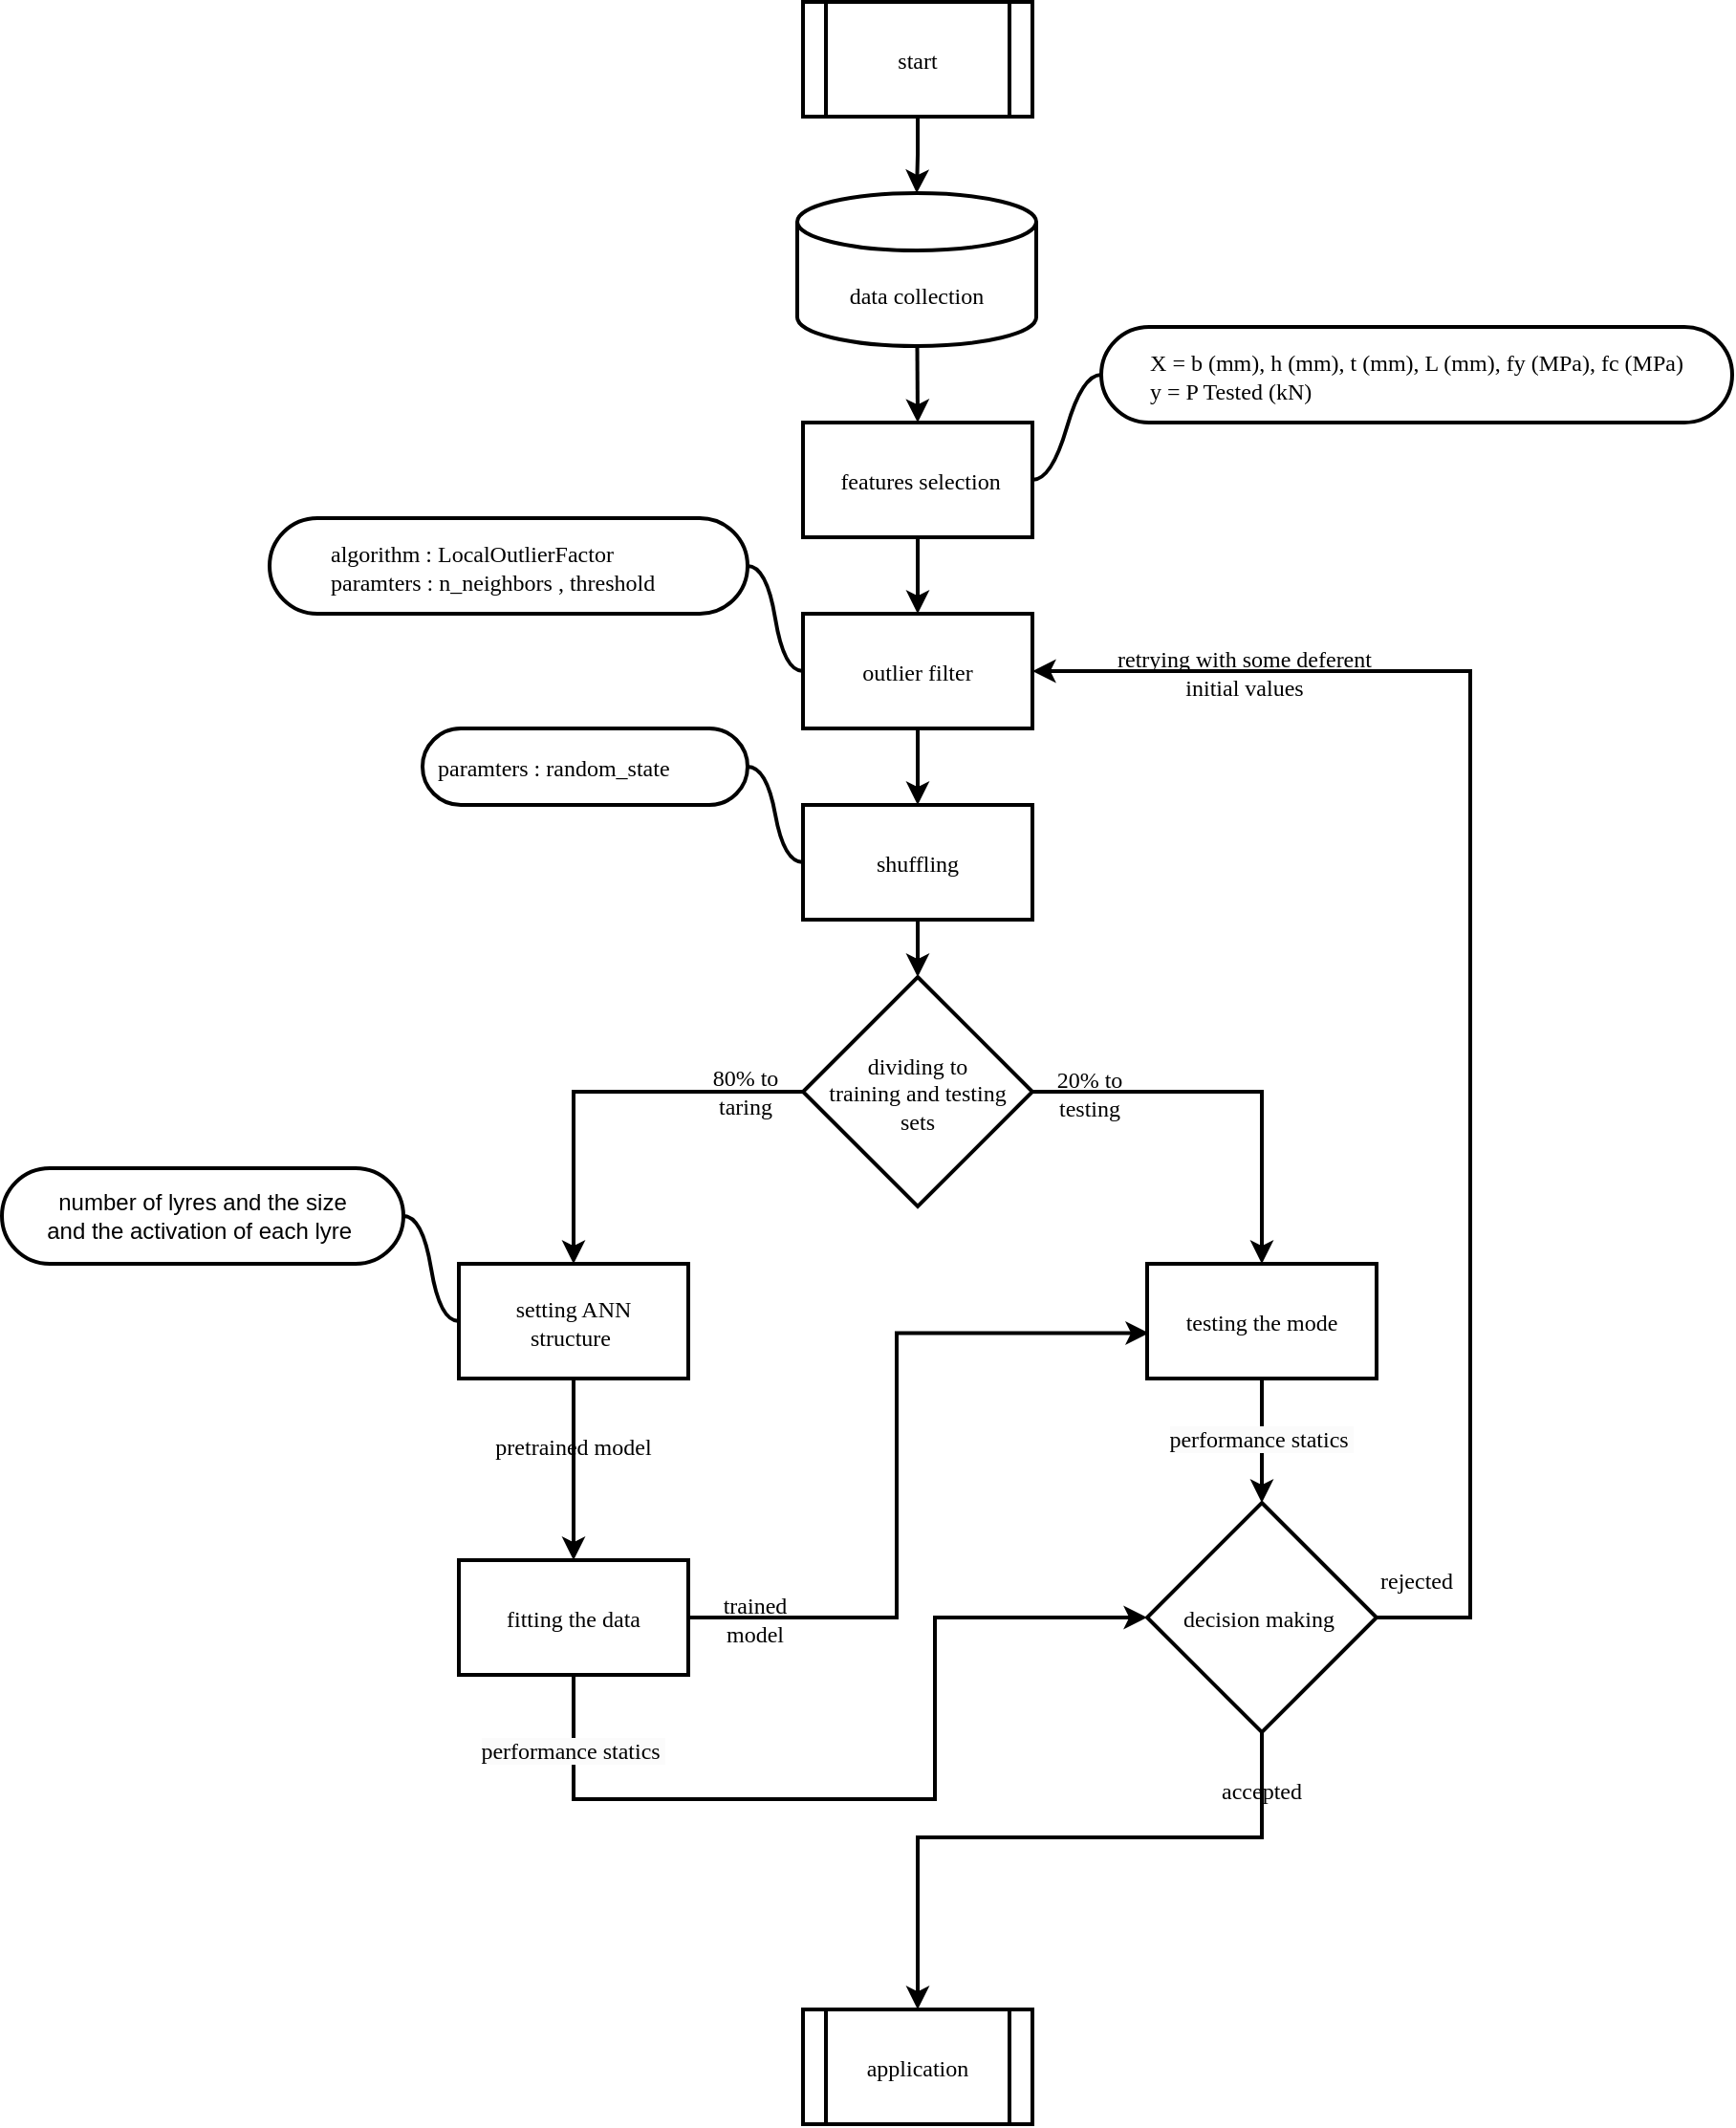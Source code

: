 <mxfile version="23.1.5" type="github">
  <diagram id="C5RBs43oDa-KdzZeNtuy" name="Page-1">
    <mxGraphModel dx="1685" dy="746" grid="1" gridSize="10" guides="1" tooltips="1" connect="1" arrows="1" fold="1" page="1" pageScale="1" pageWidth="1169" pageHeight="1654" math="0" shadow="0">
      <root>
        <mxCell id="WIyWlLk6GJQsqaUBKTNV-0" />
        <mxCell id="WIyWlLk6GJQsqaUBKTNV-1" parent="WIyWlLk6GJQsqaUBKTNV-0" />
        <mxCell id="g3-n2oAxiO13UJBlfTeH-2" value="&amp;nbsp;features selection" style="rounded=0;whiteSpace=wrap;html=1;strokeWidth=2;fontFamily=Times New Roman;spacing=8;spacingTop=2;snapToPoint=0;fixDash=0;editable=1;movable=1;resizable=1;rotatable=1;deletable=1;locked=0;connectable=1;backgroundOutline=0;comic=0;shadow=0;" parent="WIyWlLk6GJQsqaUBKTNV-1" vertex="1">
          <mxGeometry x="551" y="420" width="120" height="60" as="geometry" />
        </mxCell>
        <mxCell id="g3-n2oAxiO13UJBlfTeH-3" value="data collection" style="shape=cylinder3;whiteSpace=wrap;html=1;boundedLbl=1;backgroundOutline=0;size=15;strokeWidth=2;fontFamily=Times New Roman;spacing=8;spacingTop=2;snapToPoint=0;fixDash=0;editable=1;movable=1;resizable=1;rotatable=1;deletable=1;locked=0;connectable=1;comic=0;shadow=0;" parent="WIyWlLk6GJQsqaUBKTNV-1" vertex="1">
          <mxGeometry x="548" y="300" width="125" height="80" as="geometry" />
        </mxCell>
        <mxCell id="g3-n2oAxiO13UJBlfTeH-4" value="outlier filter" style="rounded=0;whiteSpace=wrap;html=1;strokeWidth=2;fontFamily=Times New Roman;spacing=8;spacingTop=2;snapToPoint=0;fixDash=0;editable=1;movable=1;resizable=1;rotatable=1;deletable=1;locked=0;connectable=1;backgroundOutline=0;comic=0;shadow=0;" parent="WIyWlLk6GJQsqaUBKTNV-1" vertex="1">
          <mxGeometry x="551" y="520" width="120" height="60" as="geometry" />
        </mxCell>
        <mxCell id="g3-n2oAxiO13UJBlfTeH-14" value="" style="edgeStyle=orthogonalEdgeStyle;rounded=0;orthogonalLoop=1;jettySize=auto;html=1;strokeWidth=2;fontFamily=Times New Roman;spacing=8;spacingTop=2;snapToPoint=0;fixDash=0;editable=1;movable=1;resizable=1;rotatable=1;deletable=1;locked=0;connectable=1;backgroundOutline=0;comic=0;shadow=0;" parent="WIyWlLk6GJQsqaUBKTNV-1" source="g3-n2oAxiO13UJBlfTeH-5" target="g3-n2oAxiO13UJBlfTeH-10" edge="1">
          <mxGeometry relative="1" as="geometry" />
        </mxCell>
        <mxCell id="g3-n2oAxiO13UJBlfTeH-5" value="shuffling" style="rounded=0;whiteSpace=wrap;html=1;strokeWidth=2;fontFamily=Times New Roman;spacing=8;spacingTop=2;snapToPoint=0;fixDash=0;editable=1;movable=1;resizable=1;rotatable=1;deletable=1;locked=0;connectable=1;backgroundOutline=0;comic=0;shadow=0;" parent="WIyWlLk6GJQsqaUBKTNV-1" vertex="1">
          <mxGeometry x="551" y="620" width="120" height="60" as="geometry" />
        </mxCell>
        <mxCell id="g3-n2oAxiO13UJBlfTeH-6" value="" style="endArrow=classic;html=1;rounded=0;entryX=0.5;entryY=0;entryDx=0;entryDy=0;strokeWidth=2;fontFamily=Times New Roman;spacing=8;spacingTop=2;snapToPoint=0;fixDash=0;editable=1;movable=1;resizable=1;rotatable=1;deletable=1;locked=0;connectable=1;backgroundOutline=0;comic=0;shadow=0;" parent="WIyWlLk6GJQsqaUBKTNV-1" source="g3-n2oAxiO13UJBlfTeH-3" target="g3-n2oAxiO13UJBlfTeH-2" edge="1">
          <mxGeometry width="50" height="50" relative="1" as="geometry">
            <mxPoint x="491" y="600" as="sourcePoint" />
            <mxPoint x="541" y="550" as="targetPoint" />
          </mxGeometry>
        </mxCell>
        <mxCell id="g3-n2oAxiO13UJBlfTeH-7" value="" style="endArrow=classic;html=1;rounded=0;entryX=0.5;entryY=0;entryDx=0;entryDy=0;strokeWidth=2;fontFamily=Times New Roman;spacing=8;spacingTop=2;snapToPoint=0;fixDash=0;editable=1;movable=1;resizable=1;rotatable=1;deletable=1;locked=0;connectable=1;backgroundOutline=0;comic=0;shadow=0;" parent="WIyWlLk6GJQsqaUBKTNV-1" source="g3-n2oAxiO13UJBlfTeH-2" target="g3-n2oAxiO13UJBlfTeH-4" edge="1">
          <mxGeometry width="50" height="50" relative="1" as="geometry">
            <mxPoint x="351" y="550" as="sourcePoint" />
            <mxPoint x="401" y="500" as="targetPoint" />
          </mxGeometry>
        </mxCell>
        <mxCell id="g3-n2oAxiO13UJBlfTeH-8" value="" style="endArrow=classic;html=1;rounded=0;entryX=0.5;entryY=0;entryDx=0;entryDy=0;exitX=0.5;exitY=1;exitDx=0;exitDy=0;strokeWidth=2;fontFamily=Times New Roman;spacing=8;spacingTop=2;snapToPoint=0;fixDash=0;editable=1;movable=1;resizable=1;rotatable=1;deletable=1;locked=0;connectable=1;backgroundOutline=0;comic=0;shadow=0;" parent="WIyWlLk6GJQsqaUBKTNV-1" source="g3-n2oAxiO13UJBlfTeH-4" target="g3-n2oAxiO13UJBlfTeH-5" edge="1">
          <mxGeometry width="50" height="50" relative="1" as="geometry">
            <mxPoint x="620" y="572" as="sourcePoint" />
            <mxPoint x="620" y="612" as="targetPoint" />
          </mxGeometry>
        </mxCell>
        <mxCell id="g3-n2oAxiO13UJBlfTeH-21" style="edgeStyle=orthogonalEdgeStyle;rounded=0;orthogonalLoop=1;jettySize=auto;html=1;entryX=0.5;entryY=0;entryDx=0;entryDy=0;strokeWidth=2;fontFamily=Times New Roman;spacing=8;spacingTop=2;snapToPoint=0;fixDash=0;editable=1;movable=1;resizable=1;rotatable=1;deletable=1;locked=0;connectable=1;backgroundOutline=0;comic=0;shadow=0;" parent="WIyWlLk6GJQsqaUBKTNV-1" source="g3-n2oAxiO13UJBlfTeH-10" target="g3-n2oAxiO13UJBlfTeH-15" edge="1">
          <mxGeometry relative="1" as="geometry" />
        </mxCell>
        <mxCell id="g3-n2oAxiO13UJBlfTeH-30" style="edgeStyle=orthogonalEdgeStyle;rounded=0;orthogonalLoop=1;jettySize=auto;html=1;entryX=0.5;entryY=0;entryDx=0;entryDy=0;strokeWidth=2;fontFamily=Times New Roman;spacing=8;spacingTop=2;snapToPoint=0;fixDash=0;editable=1;movable=1;resizable=1;rotatable=1;deletable=1;locked=0;connectable=1;backgroundOutline=0;comic=0;shadow=0;" parent="WIyWlLk6GJQsqaUBKTNV-1" source="g3-n2oAxiO13UJBlfTeH-10" target="g3-n2oAxiO13UJBlfTeH-17" edge="1">
          <mxGeometry relative="1" as="geometry" />
        </mxCell>
        <mxCell id="g3-n2oAxiO13UJBlfTeH-10" value="dividing to &lt;br&gt;training and testing sets" style="rhombus;whiteSpace=wrap;html=1;strokeWidth=2;fontFamily=Times New Roman;spacing=8;spacingTop=2;snapToPoint=0;fixDash=0;editable=1;movable=1;resizable=1;rotatable=1;deletable=1;locked=0;connectable=1;backgroundOutline=0;comic=0;shadow=0;" parent="WIyWlLk6GJQsqaUBKTNV-1" vertex="1">
          <mxGeometry x="551" y="710" width="120" height="120" as="geometry" />
        </mxCell>
        <mxCell id="g3-n2oAxiO13UJBlfTeH-11" value="20% to testing" style="text;html=1;align=center;verticalAlign=middle;whiteSpace=wrap;rounded=0;strokeWidth=2;fontFamily=Times New Roman;spacing=8;spacingTop=2;snapToPoint=0;fixDash=0;editable=1;movable=1;resizable=1;rotatable=1;deletable=1;locked=0;connectable=1;backgroundOutline=0;comic=0;shadow=0;" parent="WIyWlLk6GJQsqaUBKTNV-1" vertex="1">
          <mxGeometry x="671" y="755" width="60" height="30" as="geometry" />
        </mxCell>
        <mxCell id="g3-n2oAxiO13UJBlfTeH-12" value="80% to taring" style="text;html=1;align=center;verticalAlign=middle;whiteSpace=wrap;rounded=0;strokeWidth=2;fontFamily=Times New Roman;spacing=8;spacingTop=2;snapToPoint=0;fixDash=0;editable=1;movable=1;resizable=1;rotatable=1;deletable=1;locked=0;connectable=1;backgroundOutline=0;comic=0;shadow=0;" parent="WIyWlLk6GJQsqaUBKTNV-1" vertex="1">
          <mxGeometry x="491" y="754" width="60" height="30" as="geometry" />
        </mxCell>
        <mxCell id="g3-n2oAxiO13UJBlfTeH-22" style="edgeStyle=orthogonalEdgeStyle;rounded=0;orthogonalLoop=1;jettySize=auto;html=1;entryX=0.5;entryY=0;entryDx=0;entryDy=0;strokeWidth=2;fontFamily=Times New Roman;spacing=8;spacingTop=2;snapToPoint=0;fixDash=0;editable=1;movable=1;resizable=1;rotatable=1;deletable=1;locked=0;connectable=1;backgroundOutline=0;comic=0;shadow=0;" parent="WIyWlLk6GJQsqaUBKTNV-1" source="g3-n2oAxiO13UJBlfTeH-15" target="g3-n2oAxiO13UJBlfTeH-16" edge="1">
          <mxGeometry relative="1" as="geometry" />
        </mxCell>
        <mxCell id="g3-n2oAxiO13UJBlfTeH-15" value="setting ANN structure&amp;nbsp;" style="rounded=0;whiteSpace=wrap;html=1;strokeWidth=2;fontFamily=Times New Roman;spacing=8;spacingTop=2;snapToPoint=0;fixDash=0;editable=1;movable=1;resizable=1;rotatable=1;deletable=1;locked=0;connectable=1;backgroundOutline=0;comic=0;shadow=0;" parent="WIyWlLk6GJQsqaUBKTNV-1" vertex="1">
          <mxGeometry x="371" y="860" width="120" height="60" as="geometry" />
        </mxCell>
        <mxCell id="K5SKpRPEYrI_HWHOqMPw-5" style="edgeStyle=orthogonalEdgeStyle;rounded=0;orthogonalLoop=1;jettySize=auto;html=1;strokeWidth=2;" edge="1" parent="WIyWlLk6GJQsqaUBKTNV-1" source="g3-n2oAxiO13UJBlfTeH-16" target="g3-n2oAxiO13UJBlfTeH-20">
          <mxGeometry relative="1" as="geometry">
            <Array as="points">
              <mxPoint x="431" y="1140" />
              <mxPoint x="620" y="1140" />
              <mxPoint x="620" y="1045" />
            </Array>
          </mxGeometry>
        </mxCell>
        <mxCell id="g3-n2oAxiO13UJBlfTeH-16" value="fitting the data" style="rounded=0;whiteSpace=wrap;html=1;strokeWidth=2;fontFamily=Times New Roman;spacing=8;spacingTop=2;snapToPoint=0;fixDash=0;editable=1;movable=1;resizable=1;rotatable=1;deletable=1;locked=0;connectable=1;backgroundOutline=0;comic=0;shadow=0;" parent="WIyWlLk6GJQsqaUBKTNV-1" vertex="1">
          <mxGeometry x="371" y="1015" width="120" height="60" as="geometry" />
        </mxCell>
        <mxCell id="g3-n2oAxiO13UJBlfTeH-31" style="edgeStyle=orthogonalEdgeStyle;rounded=0;orthogonalLoop=1;jettySize=auto;html=1;strokeWidth=2;fontFamily=Times New Roman;spacing=8;spacingTop=2;snapToPoint=0;fixDash=0;editable=1;movable=1;resizable=1;rotatable=1;deletable=1;locked=0;connectable=1;backgroundOutline=0;comic=0;shadow=0;" parent="WIyWlLk6GJQsqaUBKTNV-1" source="g3-n2oAxiO13UJBlfTeH-17" target="g3-n2oAxiO13UJBlfTeH-20" edge="1">
          <mxGeometry relative="1" as="geometry" />
        </mxCell>
        <mxCell id="g3-n2oAxiO13UJBlfTeH-17" value="testing the mode" style="rounded=0;whiteSpace=wrap;html=1;strokeWidth=2;fontFamily=Times New Roman;spacing=8;spacingTop=2;snapToPoint=0;fixDash=0;editable=1;movable=1;resizable=1;rotatable=1;deletable=1;locked=0;connectable=1;backgroundOutline=0;comic=0;shadow=0;" parent="WIyWlLk6GJQsqaUBKTNV-1" vertex="1">
          <mxGeometry x="731" y="860" width="120" height="60" as="geometry" />
        </mxCell>
        <mxCell id="g3-n2oAxiO13UJBlfTeH-71" style="edgeStyle=orthogonalEdgeStyle;rounded=0;orthogonalLoop=1;jettySize=auto;html=1;entryX=1;entryY=0.5;entryDx=0;entryDy=0;strokeWidth=2;" parent="WIyWlLk6GJQsqaUBKTNV-1" source="g3-n2oAxiO13UJBlfTeH-20" target="g3-n2oAxiO13UJBlfTeH-4" edge="1">
          <mxGeometry relative="1" as="geometry">
            <Array as="points">
              <mxPoint x="900" y="1045" />
              <mxPoint x="900" y="550" />
            </Array>
          </mxGeometry>
        </mxCell>
        <mxCell id="K5SKpRPEYrI_HWHOqMPw-0" style="edgeStyle=orthogonalEdgeStyle;rounded=0;orthogonalLoop=1;jettySize=auto;html=1;strokeWidth=2;" edge="1" parent="WIyWlLk6GJQsqaUBKTNV-1" source="g3-n2oAxiO13UJBlfTeH-20" target="g3-n2oAxiO13UJBlfTeH-48">
          <mxGeometry relative="1" as="geometry">
            <Array as="points">
              <mxPoint x="791" y="1160" />
              <mxPoint x="611" y="1160" />
            </Array>
          </mxGeometry>
        </mxCell>
        <mxCell id="g3-n2oAxiO13UJBlfTeH-20" value="decision making&amp;nbsp;" style="rhombus;whiteSpace=wrap;html=1;strokeWidth=2;fontFamily=Times New Roman;spacing=8;spacingTop=2;snapToPoint=0;fixDash=0;editable=1;movable=1;resizable=1;rotatable=1;deletable=1;locked=0;connectable=1;backgroundOutline=0;comic=0;shadow=0;" parent="WIyWlLk6GJQsqaUBKTNV-1" vertex="1">
          <mxGeometry x="731" y="985" width="120" height="120" as="geometry" />
        </mxCell>
        <mxCell id="g3-n2oAxiO13UJBlfTeH-25" value="trained&lt;br&gt;model" style="text;html=1;align=center;verticalAlign=middle;whiteSpace=wrap;rounded=0;strokeWidth=2;fontFamily=Times New Roman;spacing=8;spacingTop=2;snapToPoint=0;fixDash=0;editable=1;movable=1;resizable=1;rotatable=1;deletable=1;locked=0;connectable=1;backgroundOutline=0;comic=0;shadow=0;" parent="WIyWlLk6GJQsqaUBKTNV-1" vertex="1">
          <mxGeometry x="491" y="1030" width="70" height="30" as="geometry" />
        </mxCell>
        <mxCell id="g3-n2oAxiO13UJBlfTeH-34" value="pretrained model" style="text;html=1;align=center;verticalAlign=middle;whiteSpace=wrap;rounded=0;strokeWidth=2;fontFamily=Times New Roman;spacing=8;spacingTop=2;snapToPoint=0;fixDash=0;editable=1;movable=1;resizable=1;rotatable=1;deletable=1;locked=0;connectable=1;backgroundOutline=0;comic=0;shadow=0;" parent="WIyWlLk6GJQsqaUBKTNV-1" vertex="1">
          <mxGeometry x="381" y="940" width="100" height="30" as="geometry" />
        </mxCell>
        <mxCell id="g3-n2oAxiO13UJBlfTeH-35" value="start" style="shape=process;whiteSpace=wrap;html=1;backgroundOutline=0;strokeWidth=2;fontFamily=Times New Roman;spacing=8;spacingTop=2;snapToPoint=0;fixDash=0;editable=1;movable=1;resizable=1;rotatable=1;deletable=1;locked=0;connectable=1;comic=0;shadow=0;" parent="WIyWlLk6GJQsqaUBKTNV-1" vertex="1">
          <mxGeometry x="551" y="200" width="120" height="60" as="geometry" />
        </mxCell>
        <mxCell id="g3-n2oAxiO13UJBlfTeH-36" style="edgeStyle=orthogonalEdgeStyle;rounded=0;orthogonalLoop=1;jettySize=auto;html=1;entryX=0.5;entryY=0;entryDx=0;entryDy=0;entryPerimeter=0;strokeWidth=2;fontFamily=Times New Roman;spacing=8;spacingTop=2;snapToPoint=0;fixDash=0;editable=1;movable=1;resizable=1;rotatable=1;deletable=1;locked=0;connectable=1;backgroundOutline=0;comic=0;shadow=0;" parent="WIyWlLk6GJQsqaUBKTNV-1" source="g3-n2oAxiO13UJBlfTeH-35" target="g3-n2oAxiO13UJBlfTeH-3" edge="1">
          <mxGeometry relative="1" as="geometry" />
        </mxCell>
        <mxCell id="g3-n2oAxiO13UJBlfTeH-38" value="rejected" style="text;html=1;align=center;verticalAlign=middle;whiteSpace=wrap;rounded=0;strokeWidth=2;fontFamily=Times New Roman;spacing=8;spacingTop=2;snapToPoint=0;fixDash=0;editable=1;movable=1;resizable=1;rotatable=1;deletable=1;locked=0;connectable=1;backgroundOutline=0;comic=0;shadow=0;" parent="WIyWlLk6GJQsqaUBKTNV-1" vertex="1">
          <mxGeometry x="842" y="1010" width="60" height="30" as="geometry" />
        </mxCell>
        <mxCell id="g3-n2oAxiO13UJBlfTeH-43" value="retrying with some deferent initial values" style="text;html=1;align=center;verticalAlign=middle;whiteSpace=wrap;rounded=0;strokeWidth=2;fontFamily=Times New Roman;spacing=8;spacingTop=2;snapToPoint=0;fixDash=0;editable=1;movable=1;resizable=1;rotatable=1;deletable=1;locked=0;connectable=1;backgroundOutline=0;comic=0;shadow=0;" parent="WIyWlLk6GJQsqaUBKTNV-1" vertex="1">
          <mxGeometry x="707" y="535" width="150" height="30" as="geometry" />
        </mxCell>
        <mxCell id="g3-n2oAxiO13UJBlfTeH-48" value="application" style="shape=process;whiteSpace=wrap;html=1;backgroundOutline=0;strokeWidth=2;fontFamily=Times New Roman;spacing=8;spacingTop=2;snapToPoint=0;fixDash=0;editable=1;movable=1;resizable=1;rotatable=1;deletable=1;locked=0;connectable=1;comic=0;shadow=0;" parent="WIyWlLk6GJQsqaUBKTNV-1" vertex="1">
          <mxGeometry x="551" y="1250" width="120" height="60" as="geometry" />
        </mxCell>
        <mxCell id="g3-n2oAxiO13UJBlfTeH-50" value="accepted" style="text;html=1;align=center;verticalAlign=middle;whiteSpace=wrap;rounded=0;strokeWidth=2;fontFamily=Times New Roman;spacing=8;spacingTop=2;snapToPoint=0;fixDash=0;editable=1;movable=1;resizable=1;rotatable=1;deletable=1;locked=0;connectable=1;backgroundOutline=0;comic=0;shadow=0;" parent="WIyWlLk6GJQsqaUBKTNV-1" vertex="1">
          <mxGeometry x="761" y="1120" width="60" height="30" as="geometry" />
        </mxCell>
        <mxCell id="g3-n2oAxiO13UJBlfTeH-51" value="X = b (mm), h (mm), t (mm), L (mm), fy (MPa), fc (MPa)&lt;br&gt;&lt;div style=&quot;text-align: left;&quot;&gt;&lt;span style=&quot;background-color: initial;&quot;&gt;y = P Tested (kN)&lt;/span&gt;&lt;/div&gt;" style="whiteSpace=wrap;html=1;rounded=1;arcSize=50;align=center;verticalAlign=middle;strokeWidth=2;autosize=1;spacing=8;treeFolding=1;treeMoving=1;newEdgeStyle={&quot;edgeStyle&quot;:&quot;entityRelationEdgeStyle&quot;,&quot;startArrow&quot;:&quot;none&quot;,&quot;endArrow&quot;:&quot;none&quot;,&quot;segment&quot;:10,&quot;curved&quot;:1,&quot;sourcePerimeterSpacing&quot;:0,&quot;targetPerimeterSpacing&quot;:0};fontFamily=Times New Roman;spacingTop=2;snapToPoint=0;fixDash=0;editable=1;movable=1;resizable=1;rotatable=1;deletable=1;locked=0;connectable=1;backgroundOutline=0;comic=0;shadow=0;" parent="WIyWlLk6GJQsqaUBKTNV-1" vertex="1">
          <mxGeometry x="707" y="370" width="330" height="50" as="geometry" />
        </mxCell>
        <mxCell id="g3-n2oAxiO13UJBlfTeH-52" value="" style="edgeStyle=entityRelationEdgeStyle;startArrow=none;endArrow=none;segment=10;curved=1;sourcePerimeterSpacing=0;targetPerimeterSpacing=0;rounded=0;strokeWidth=2;html=1;fontFamily=Times New Roman;spacing=8;spacingTop=2;snapToPoint=0;fixDash=0;editable=1;movable=1;resizable=1;rotatable=1;deletable=1;locked=0;connectable=1;backgroundOutline=0;comic=0;shadow=0;" parent="WIyWlLk6GJQsqaUBKTNV-1" source="g3-n2oAxiO13UJBlfTeH-2" target="g3-n2oAxiO13UJBlfTeH-51" edge="1">
          <mxGeometry relative="1" as="geometry">
            <mxPoint x="716" y="412" as="sourcePoint" />
          </mxGeometry>
        </mxCell>
        <mxCell id="g3-n2oAxiO13UJBlfTeH-53" value="&lt;span style=&quot;white-space: pre;&quot;&gt;&#x9;&lt;/span&gt;algorithm :&amp;nbsp;LocalOutlierFactor&lt;br&gt;&lt;span style=&quot;white-space: pre;&quot;&gt;&#x9;&lt;/span&gt;paramters :&amp;nbsp;n_neighbors ,&amp;nbsp;threshold" style="whiteSpace=wrap;html=1;rounded=1;arcSize=50;align=left;verticalAlign=middle;strokeWidth=2;autosize=1;spacing=8;treeFolding=1;treeMoving=1;newEdgeStyle={&quot;edgeStyle&quot;:&quot;entityRelationEdgeStyle&quot;,&quot;startArrow&quot;:&quot;none&quot;,&quot;endArrow&quot;:&quot;none&quot;,&quot;segment&quot;:10,&quot;curved&quot;:1,&quot;sourcePerimeterSpacing&quot;:0,&quot;targetPerimeterSpacing&quot;:0};fontFamily=Times New Roman;spacingTop=2;snapToPoint=0;fixDash=0;editable=1;movable=1;resizable=1;rotatable=1;deletable=1;locked=0;connectable=1;backgroundOutline=0;comic=0;shadow=0;" parent="WIyWlLk6GJQsqaUBKTNV-1" vertex="1">
          <mxGeometry x="272" y="470" width="250" height="50" as="geometry" />
        </mxCell>
        <mxCell id="g3-n2oAxiO13UJBlfTeH-54" value="" style="edgeStyle=entityRelationEdgeStyle;startArrow=none;endArrow=none;segment=10;curved=1;sourcePerimeterSpacing=0;targetPerimeterSpacing=0;rounded=0;exitX=0;exitY=0.5;exitDx=0;exitDy=0;strokeWidth=2;html=1;fontFamily=Times New Roman;spacing=8;spacingTop=2;snapToPoint=0;fixDash=0;editable=1;movable=1;resizable=1;rotatable=1;deletable=1;locked=0;connectable=1;backgroundOutline=0;comic=0;shadow=0;" parent="WIyWlLk6GJQsqaUBKTNV-1" source="g3-n2oAxiO13UJBlfTeH-4" target="g3-n2oAxiO13UJBlfTeH-53" edge="1">
          <mxGeometry relative="1" as="geometry">
            <mxPoint x="302" y="590" as="sourcePoint" />
          </mxGeometry>
        </mxCell>
        <mxCell id="g3-n2oAxiO13UJBlfTeH-56" style="edgeStyle=entityRelationEdgeStyle;rounded=0;orthogonalLoop=1;jettySize=auto;html=1;startArrow=none;endArrow=none;segment=10;curved=1;sourcePerimeterSpacing=0;targetPerimeterSpacing=0;entryX=0;entryY=0.5;entryDx=0;entryDy=0;strokeWidth=2;fontFamily=Times New Roman;spacing=8;spacingTop=2;snapToPoint=0;fixDash=0;editable=1;movable=1;resizable=1;rotatable=1;deletable=1;locked=0;connectable=1;backgroundOutline=0;comic=0;shadow=0;" parent="WIyWlLk6GJQsqaUBKTNV-1" source="g3-n2oAxiO13UJBlfTeH-55" target="g3-n2oAxiO13UJBlfTeH-5" edge="1">
          <mxGeometry relative="1" as="geometry" />
        </mxCell>
        <mxCell id="g3-n2oAxiO13UJBlfTeH-55" value="paramters :&amp;nbsp;random_state" style="whiteSpace=wrap;html=1;rounded=1;arcSize=50;align=left;verticalAlign=middle;strokeWidth=2;autosize=1;spacing=8;treeFolding=1;treeMoving=1;newEdgeStyle={&quot;edgeStyle&quot;:&quot;entityRelationEdgeStyle&quot;,&quot;startArrow&quot;:&quot;none&quot;,&quot;endArrow&quot;:&quot;none&quot;,&quot;segment&quot;:10,&quot;curved&quot;:1,&quot;sourcePerimeterSpacing&quot;:0,&quot;targetPerimeterSpacing&quot;:0};fontFamily=Times New Roman;spacingTop=2;snapToPoint=0;fixDash=0;editable=1;movable=1;resizable=1;rotatable=1;deletable=1;locked=0;connectable=1;backgroundOutline=0;comic=0;shadow=0;" parent="WIyWlLk6GJQsqaUBKTNV-1" vertex="1">
          <mxGeometry x="352" y="580" width="170" height="40" as="geometry" />
        </mxCell>
        <mxCell id="g3-n2oAxiO13UJBlfTeH-63" style="edgeStyle=entityRelationEdgeStyle;rounded=0;orthogonalLoop=1;jettySize=auto;html=1;startArrow=none;endArrow=none;segment=10;curved=1;sourcePerimeterSpacing=0;targetPerimeterSpacing=0;entryX=0;entryY=0.5;entryDx=0;entryDy=0;strokeWidth=2;snapToPoint=0;fixDash=0;editable=1;movable=1;resizable=1;rotatable=1;deletable=1;locked=0;connectable=1;backgroundOutline=0;comic=0;shadow=0;" parent="WIyWlLk6GJQsqaUBKTNV-1" source="g3-n2oAxiO13UJBlfTeH-59" target="g3-n2oAxiO13UJBlfTeH-15" edge="1">
          <mxGeometry relative="1" as="geometry" />
        </mxCell>
        <mxCell id="g3-n2oAxiO13UJBlfTeH-59" value="number of lyres and the size &lt;br&gt;and the activation of each lyre&amp;nbsp;" style="whiteSpace=wrap;html=1;rounded=1;arcSize=50;align=center;verticalAlign=middle;strokeWidth=2;autosize=1;spacing=4;treeFolding=1;treeMoving=1;newEdgeStyle={&quot;edgeStyle&quot;:&quot;entityRelationEdgeStyle&quot;,&quot;startArrow&quot;:&quot;none&quot;,&quot;endArrow&quot;:&quot;none&quot;,&quot;segment&quot;:10,&quot;curved&quot;:1,&quot;sourcePerimeterSpacing&quot;:0,&quot;targetPerimeterSpacing&quot;:0};snapToPoint=0;fixDash=0;editable=1;movable=1;resizable=1;rotatable=1;deletable=1;locked=0;connectable=1;backgroundOutline=0;comic=0;shadow=0;" parent="WIyWlLk6GJQsqaUBKTNV-1" vertex="1">
          <mxGeometry x="132" y="810" width="210" height="50" as="geometry" />
        </mxCell>
        <mxCell id="g3-n2oAxiO13UJBlfTeH-69" style="edgeStyle=orthogonalEdgeStyle;rounded=0;orthogonalLoop=1;jettySize=auto;html=1;entryX=0.008;entryY=0.604;entryDx=0;entryDy=0;entryPerimeter=0;strokeWidth=2;" parent="WIyWlLk6GJQsqaUBKTNV-1" source="g3-n2oAxiO13UJBlfTeH-16" target="g3-n2oAxiO13UJBlfTeH-17" edge="1">
          <mxGeometry relative="1" as="geometry">
            <Array as="points">
              <mxPoint x="600" y="1045" />
              <mxPoint x="600" y="896" />
            </Array>
          </mxGeometry>
        </mxCell>
        <mxCell id="g3-n2oAxiO13UJBlfTeH-74" value="&lt;span style=&quot;border-color: var(--border-color); color: rgb(0, 0, 0); font-family: &amp;quot;Times New Roman&amp;quot;; font-size: 12px; font-style: normal; font-variant-ligatures: normal; font-variant-caps: normal; font-weight: 400; letter-spacing: normal; orphans: 2; text-indent: 0px; text-transform: none; widows: 2; word-spacing: 0px; -webkit-text-stroke-width: 0px; text-decoration-thickness: initial; text-decoration-style: initial; text-decoration-color: initial; text-align: center; background-color: rgb(251, 251, 251); float: none; display: inline !important;&quot;&gt;performance&amp;nbsp;&lt;/span&gt;&lt;span style=&quot;border-color: var(--border-color); color: rgb(0, 0, 0); font-family: &amp;quot;Times New Roman&amp;quot;; font-size: 12px; font-style: normal; font-variant-ligatures: normal; font-variant-caps: normal; font-weight: 400; letter-spacing: normal; orphans: 2; text-indent: 0px; text-transform: none; widows: 2; word-spacing: 0px; -webkit-text-stroke-width: 0px; text-decoration-thickness: initial; text-decoration-style: initial; text-decoration-color: initial; text-align: center; background-color: rgb(251, 251, 251); float: none; display: inline !important;&quot;&gt;statics&amp;nbsp;&lt;/span&gt;" style="text;html=1;align=center;verticalAlign=middle;whiteSpace=wrap;rounded=0;strokeWidth=2;" parent="WIyWlLk6GJQsqaUBKTNV-1" vertex="1">
          <mxGeometry x="761" y="937" width="60" height="30" as="geometry" />
        </mxCell>
        <mxCell id="K5SKpRPEYrI_HWHOqMPw-3" value="&lt;span style=&quot;border-color: var(--border-color); color: rgb(0, 0, 0); font-family: &amp;quot;Times New Roman&amp;quot;; font-size: 12px; font-style: normal; font-variant-ligatures: normal; font-variant-caps: normal; font-weight: 400; letter-spacing: normal; orphans: 2; text-indent: 0px; text-transform: none; widows: 2; word-spacing: 0px; -webkit-text-stroke-width: 0px; text-decoration-thickness: initial; text-decoration-style: initial; text-decoration-color: initial; text-align: center; background-color: rgb(251, 251, 251); float: none; display: inline !important;&quot;&gt;performance&amp;nbsp;&lt;/span&gt;&lt;span style=&quot;border-color: var(--border-color); color: rgb(0, 0, 0); font-family: &amp;quot;Times New Roman&amp;quot;; font-size: 12px; font-style: normal; font-variant-ligatures: normal; font-variant-caps: normal; font-weight: 400; letter-spacing: normal; orphans: 2; text-indent: 0px; text-transform: none; widows: 2; word-spacing: 0px; -webkit-text-stroke-width: 0px; text-decoration-thickness: initial; text-decoration-style: initial; text-decoration-color: initial; text-align: center; background-color: rgb(251, 251, 251); float: none; display: inline !important;&quot;&gt;statics&amp;nbsp;&lt;/span&gt;" style="text;html=1;align=center;verticalAlign=middle;whiteSpace=wrap;rounded=0;strokeWidth=2;" vertex="1" parent="WIyWlLk6GJQsqaUBKTNV-1">
          <mxGeometry x="401" y="1100" width="60" height="30" as="geometry" />
        </mxCell>
      </root>
    </mxGraphModel>
  </diagram>
</mxfile>
